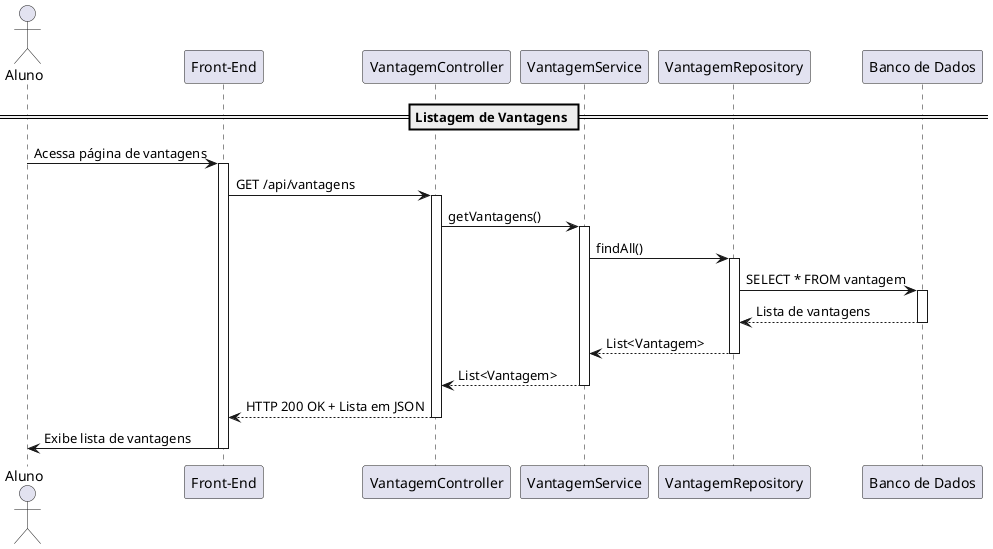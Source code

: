 @startuml
actor Aluno as A
participant "Front-End" as FE
participant "VantagemController" as VC
participant "VantagemService" as VS
participant "VantagemRepository" as VR
participant "Banco de Dados" as DB

== Listagem de Vantagens ==

A -> FE: Acessa página de vantagens
activate FE

FE -> VC: GET /api/vantagens
activate VC

VC -> VS: getVantagens()
activate VS

VS -> VR: findAll()
activate VR

VR -> DB: SELECT * FROM vantagem
activate DB
DB --> VR: Lista de vantagens
deactivate DB

VR --> VS: List<Vantagem>
deactivate VR

VS --> VC: List<Vantagem>
deactivate VS

VC --> FE: HTTP 200 OK + Lista em JSON
deactivate VC

FE -> A: Exibe lista de vantagens
deactivate FE
@enduml
